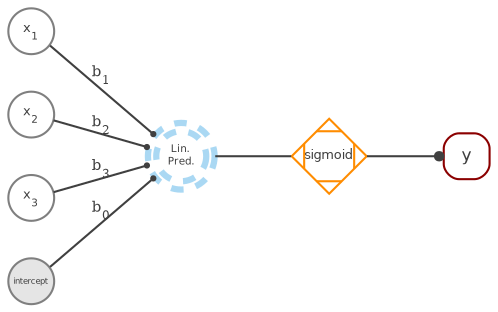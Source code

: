 digraph logreg {
    graph [rankdir = LR bgcolor=transparent]

    node [shape = square, fontcolor=gray25 color=gray80]

    node [fontname="Helvetica" fontsize=6 fixedsize=true width=.3 shape=circle color=gray50]
    x1 [label=<x<sub>1</sub>>]; x2 [label=<x<sub>2</sub>>]; x3 [label=<x<sub>3</sub>>]; 

    node [fillcolor=gray90 style=filled fixedsize=true width=.4]
    lp [label = "Lin.\nPred." width=.33 color = "#56B4E980" shape=doublecircle style=dashed penwidth=3 fontsize = 5];
    
    node [fillcolor=gray90 style=filled fixedsize=true width=.4]
    b0[label=intercept width=.3 fontsize=4];

    // y [fixedsize=True fontsize =10 width=.3 color=darkred shape=square style=rounded];

    edge [color=gray50 style=filled arrowsize=.5 fontsize = 5 fontcolor=gray25]
    x1 -> lp [label=<b<sub>1</sub>> arrowhead="dot" arrowsize=0.25 minlen=1 fontsize=7 color=gray25]; 
    x2 -> lp [label=<b<sub>2</sub>> arrowhead="dot" arrowsize=0.25 minlen=1 fontsize=7 color=gray25]; 
    x3 -> lp [label=<b<sub>3</sub>> arrowhead="dot" arrowsize=0.25 minlen=1 fontsize=7 color=gray25];
    b0 -> lp [label=<b<sub>0</sub>> arrowhead="dot" arrowsize=0.25 minlen=1 fontsize=7 color=gray25];

  activation [label="sigmoid" fixedsize=True fontsize =6 width=.5 color = "darkorange" fillcolor="white" shape=Mdiamond];
  
  lp -> activation [arrowhead="none" arrowsize=0.5 minlen=1 color=gray25];
  
  activation -> output [label="" arrowhead="dot" arrowsize=0.5 minlen=1 color=gray25];
  
  output [label="y" fixedsize=True fontsize =8 width=.3 color="darkred" shape=square style=rounded];
}